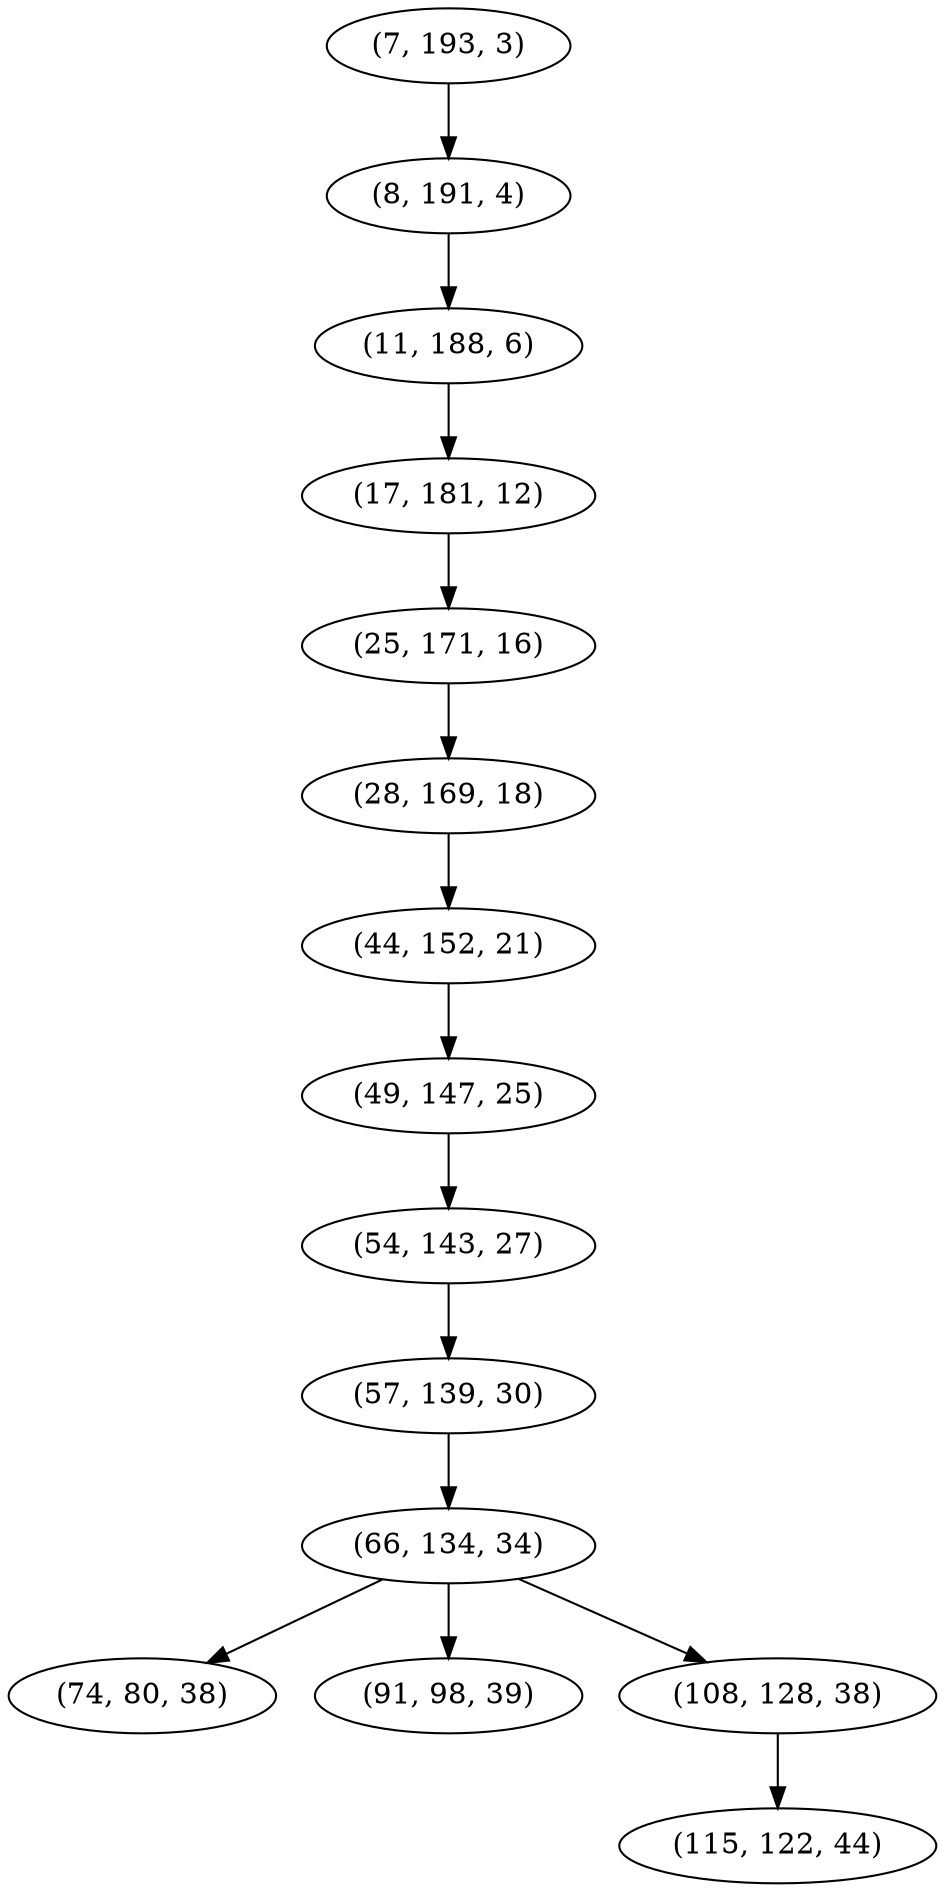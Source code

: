 digraph tree {
    "(7, 193, 3)";
    "(8, 191, 4)";
    "(11, 188, 6)";
    "(17, 181, 12)";
    "(25, 171, 16)";
    "(28, 169, 18)";
    "(44, 152, 21)";
    "(49, 147, 25)";
    "(54, 143, 27)";
    "(57, 139, 30)";
    "(66, 134, 34)";
    "(74, 80, 38)";
    "(91, 98, 39)";
    "(108, 128, 38)";
    "(115, 122, 44)";
    "(7, 193, 3)" -> "(8, 191, 4)";
    "(8, 191, 4)" -> "(11, 188, 6)";
    "(11, 188, 6)" -> "(17, 181, 12)";
    "(17, 181, 12)" -> "(25, 171, 16)";
    "(25, 171, 16)" -> "(28, 169, 18)";
    "(28, 169, 18)" -> "(44, 152, 21)";
    "(44, 152, 21)" -> "(49, 147, 25)";
    "(49, 147, 25)" -> "(54, 143, 27)";
    "(54, 143, 27)" -> "(57, 139, 30)";
    "(57, 139, 30)" -> "(66, 134, 34)";
    "(66, 134, 34)" -> "(74, 80, 38)";
    "(66, 134, 34)" -> "(91, 98, 39)";
    "(66, 134, 34)" -> "(108, 128, 38)";
    "(108, 128, 38)" -> "(115, 122, 44)";
}
